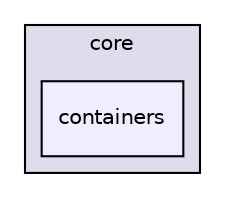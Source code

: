 digraph "lib/alloy-core/include/alloy/core/containers" {
  compound=true
  node [ fontsize="10", fontname="Helvetica"];
  edge [ labelfontsize="10", labelfontname="Helvetica"];
  subgraph clusterdir_e47f71b7a3b9692047cafd017e754db6 {
    graph [ bgcolor="#ddddee", pencolor="black", label="core" fontname="Helvetica", fontsize="10", URL="dir_e47f71b7a3b9692047cafd017e754db6.html"]
  dir_9dbf83063647ee2c27e7747bc992bff2 [shape=box, label="containers", style="filled", fillcolor="#eeeeff", pencolor="black", URL="dir_9dbf83063647ee2c27e7747bc992bff2.html"];
  }
}
